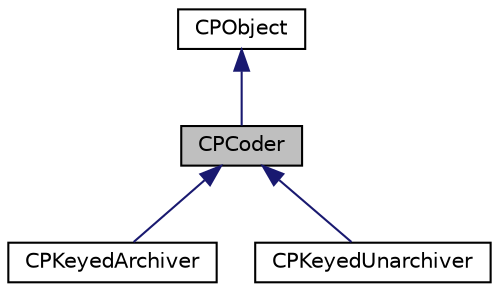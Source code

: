digraph "CPCoder"
{
  edge [fontname="Helvetica",fontsize="10",labelfontname="Helvetica",labelfontsize="10"];
  node [fontname="Helvetica",fontsize="10",shape=record];
  Node1 [label="CPCoder",height=0.2,width=0.4,color="black", fillcolor="grey75", style="filled" fontcolor="black"];
  Node2 -> Node1 [dir="back",color="midnightblue",fontsize="10",style="solid",fontname="Helvetica"];
  Node2 [label="CPObject",height=0.2,width=0.4,color="black", fillcolor="white", style="filled",URL="$class_c_p_object.html"];
  Node1 -> Node3 [dir="back",color="midnightblue",fontsize="10",style="solid",fontname="Helvetica"];
  Node3 [label="CPKeyedArchiver",height=0.2,width=0.4,color="black", fillcolor="white", style="filled",URL="$interface_c_p_keyed_archiver.html",tooltip="Implements keyed archiving of object graphs (e.g. for storing data). "];
  Node1 -> Node4 [dir="back",color="midnightblue",fontsize="10",style="solid",fontname="Helvetica"];
  Node4 [label="CPKeyedUnarchiver",height=0.2,width=0.4,color="black", fillcolor="white", style="filled",URL="$interface_c_p_keyed_unarchiver.html",tooltip="Unarchives objects created using CPKeyedArchiver. "];
}

